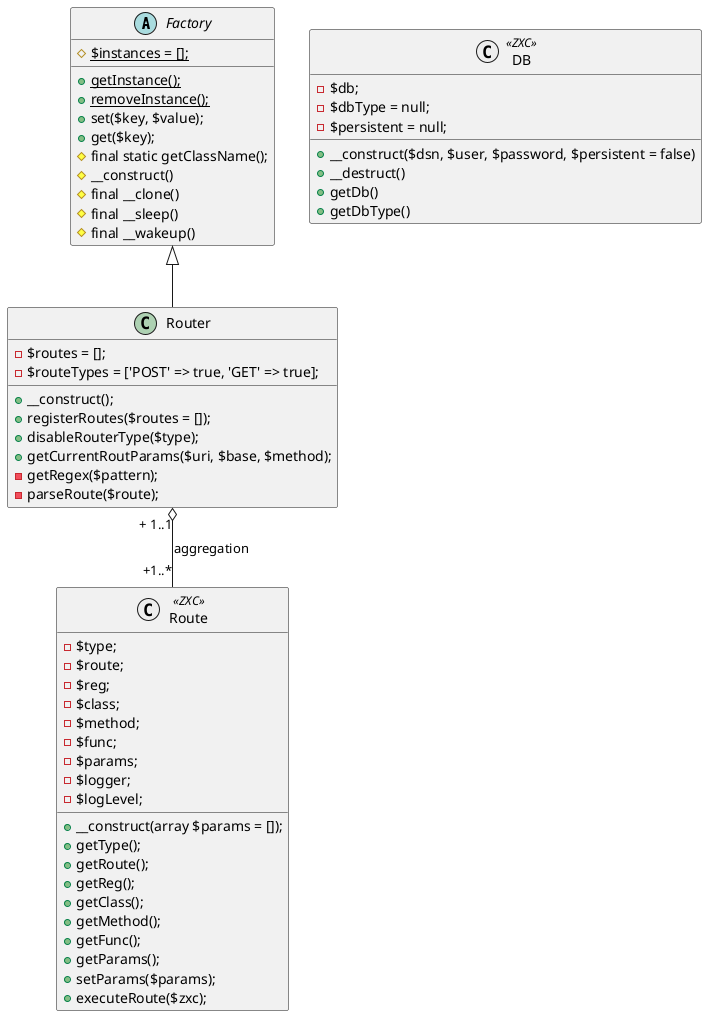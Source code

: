 @startuml

abstract class Factory{

    #{static} $instances = [];

    + {static} getInstance();
    + {static} removeInstance();
    + set($key, $value);
    + get($key);
    # final static getClassName();
    # __construct()
    # final __clone()
    # final __sleep()
    # final __wakeup()
}
class Router extends Factory{
    - $routes = [];
    - $routeTypes = ['POST' => true, 'GET' => true];

    + __construct();
    + registerRoutes($routes = []);
    + disableRouterType($type);
    + getCurrentRoutParams($uri, $base, $method);
    - getRegex($pattern);
    - parseRoute($route);
}

class Route <<(C,#EEEEEE) ZXC>>{
    - $type;
    - $route;
    - $reg;
    - $class;
    - $method;
    - $func;
    - $params;
    - $logger;
    - $logLevel;

    + __construct(array $params = []);
    + getType();
    + getRoute();
    + getReg();
    + getClass();
    + getMethod();
    + getFunc();
    + getParams();
    + setParams($params);
    + executeRoute($zxc);
}

class DB <<(C,#EEEEEE) ZXC>>  {
    - $db;
    - $dbType = null;
    - $persistent = null;
    + __construct($dsn, $user, $password, $persistent = false)
    + __destruct()
    + getDb()
    + getDbType()
}

Router "+ 1..1" o-- "+1..*" Route: aggregation
@enduml